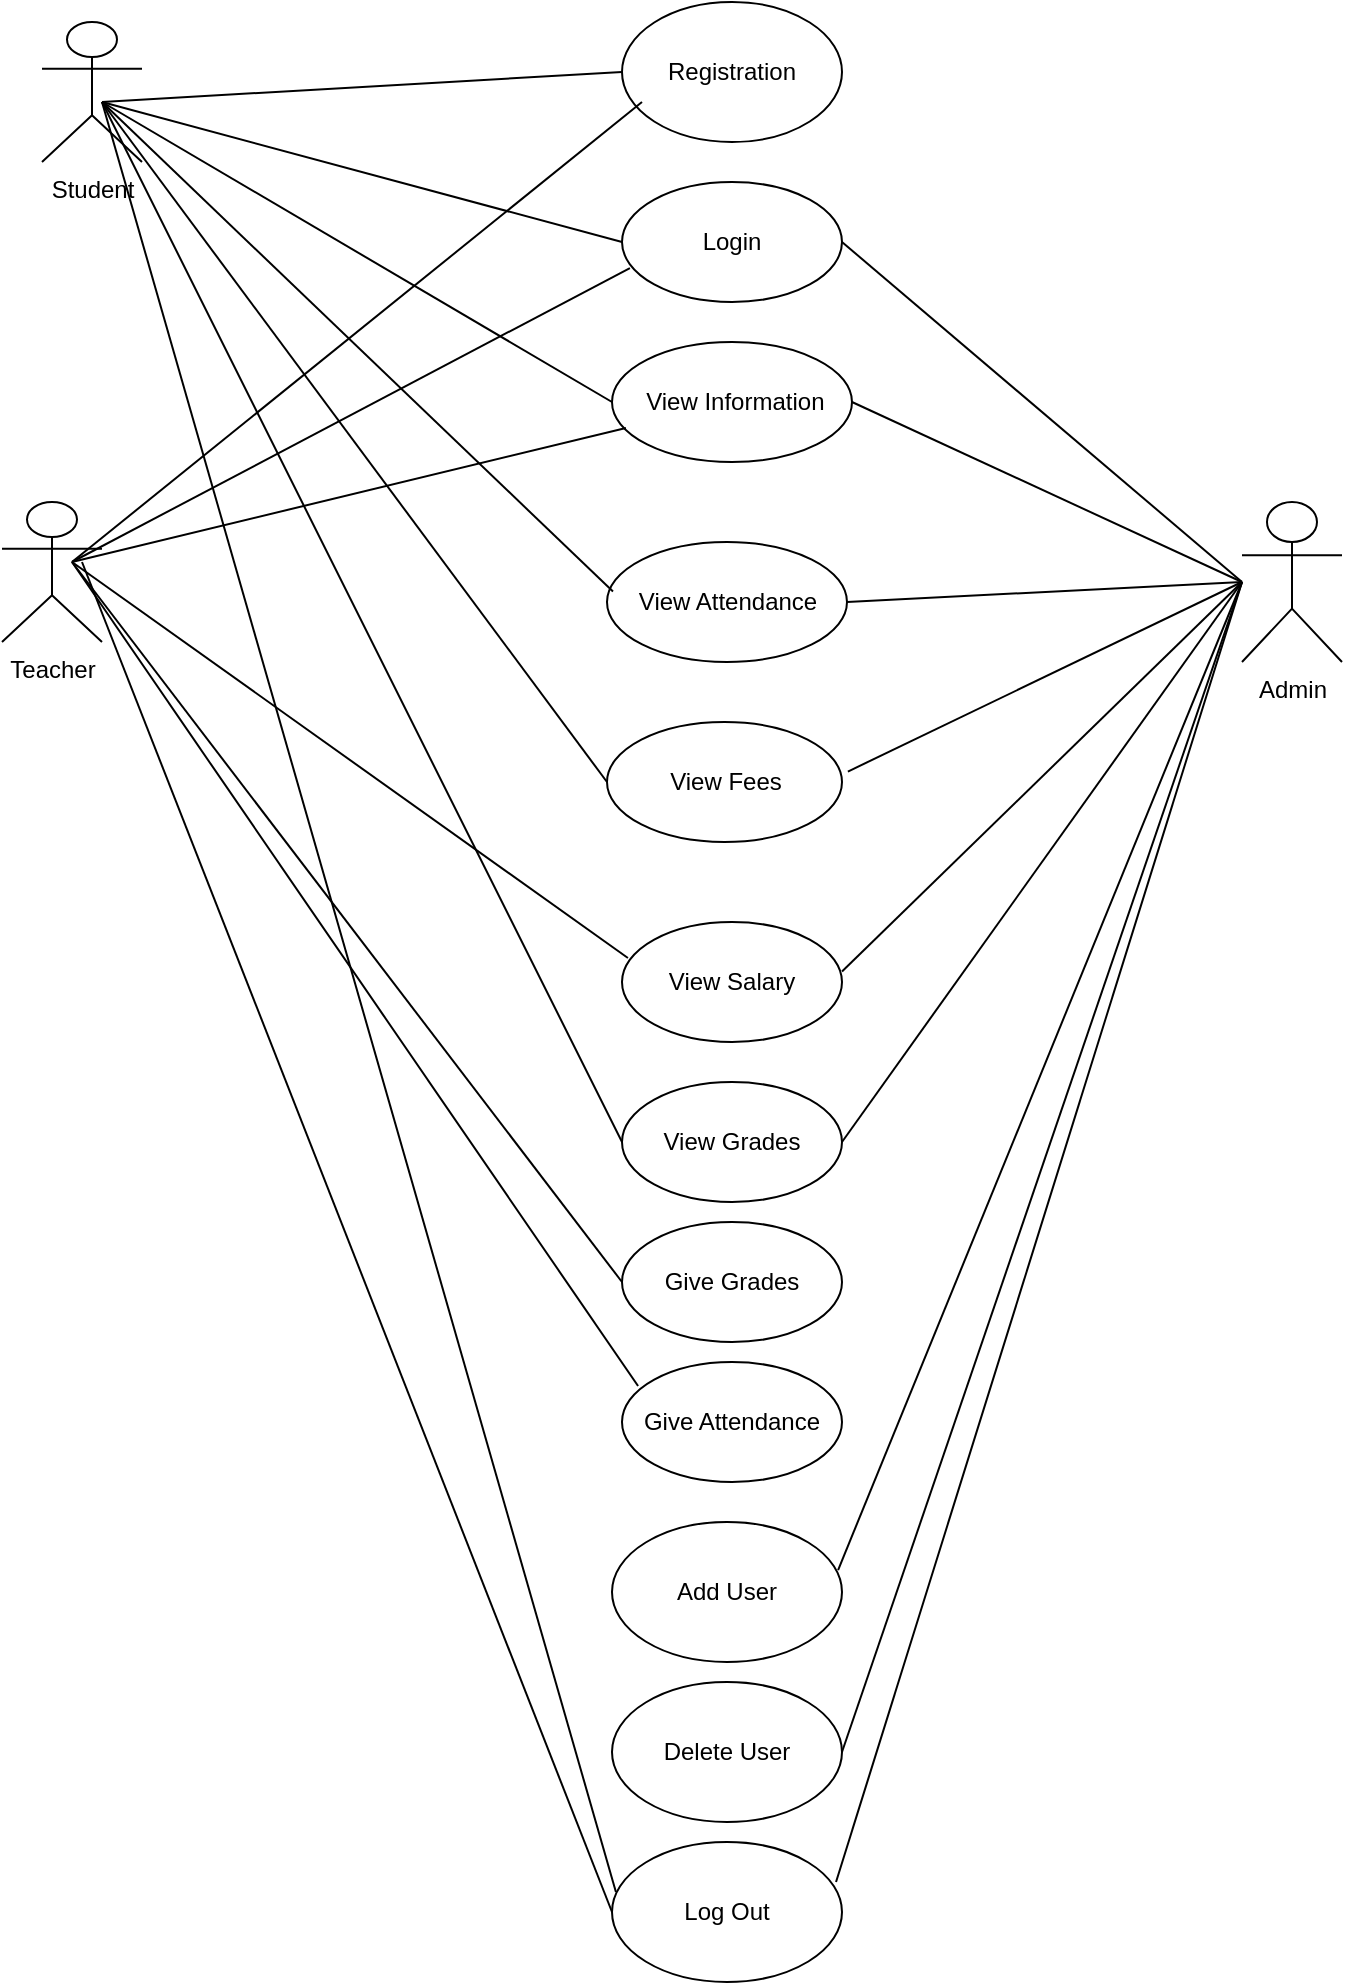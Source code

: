 <mxfile version="20.2.3" type="device"><diagram id="zi8m5xvk6dGgyWI9QpWV" name="Page-1"><mxGraphModel dx="1217" dy="456" grid="1" gridSize="10" guides="1" tooltips="1" connect="1" arrows="1" fold="1" page="1" pageScale="1" pageWidth="850" pageHeight="1100" math="0" shadow="0"><root><mxCell id="0"/><mxCell id="1" parent="0"/><mxCell id="ojE7Yxq2xJJHMNpMjpb5-1" value="Registration" style="ellipse;whiteSpace=wrap;html=1;" parent="1" vertex="1"><mxGeometry x="350" y="30" width="110" height="70" as="geometry"/></mxCell><mxCell id="ojE7Yxq2xJJHMNpMjpb5-2" value="Login" style="ellipse;whiteSpace=wrap;html=1;" parent="1" vertex="1"><mxGeometry x="350" y="120" width="110" height="60" as="geometry"/></mxCell><mxCell id="ojE7Yxq2xJJHMNpMjpb5-3" value="&amp;nbsp;View Information" style="ellipse;whiteSpace=wrap;html=1;" parent="1" vertex="1"><mxGeometry x="345" y="200" width="120" height="60" as="geometry"/></mxCell><mxCell id="ojE7Yxq2xJJHMNpMjpb5-4" value="View Attendance" style="ellipse;whiteSpace=wrap;html=1;" parent="1" vertex="1"><mxGeometry x="342.5" y="300" width="120" height="60" as="geometry"/></mxCell><mxCell id="ojE7Yxq2xJJHMNpMjpb5-5" value="View Fees" style="ellipse;whiteSpace=wrap;html=1;" parent="1" vertex="1"><mxGeometry x="342.5" y="390" width="117.5" height="60" as="geometry"/></mxCell><mxCell id="ojE7Yxq2xJJHMNpMjpb5-17" value="Admin" style="shape=umlActor;verticalLabelPosition=bottom;verticalAlign=top;html=1;" parent="1" vertex="1"><mxGeometry x="660" y="280" width="50" height="80" as="geometry"/></mxCell><mxCell id="ojE7Yxq2xJJHMNpMjpb5-20" value="Student" style="shape=umlActor;verticalLabelPosition=bottom;verticalAlign=top;html=1;" parent="1" vertex="1"><mxGeometry x="60" y="40" width="50" height="70" as="geometry"/></mxCell><mxCell id="ojE7Yxq2xJJHMNpMjpb5-29" value="View Salary" style="ellipse;whiteSpace=wrap;html=1;" parent="1" vertex="1"><mxGeometry x="350" y="490" width="110" height="60" as="geometry"/></mxCell><mxCell id="ojE7Yxq2xJJHMNpMjpb5-30" value="View Grades" style="ellipse;whiteSpace=wrap;html=1;" parent="1" vertex="1"><mxGeometry x="350" y="570" width="110" height="60" as="geometry"/></mxCell><mxCell id="ojE7Yxq2xJJHMNpMjpb5-31" value="Give Grades" style="ellipse;whiteSpace=wrap;html=1;" parent="1" vertex="1"><mxGeometry x="350" y="640" width="110" height="60" as="geometry"/></mxCell><mxCell id="ojE7Yxq2xJJHMNpMjpb5-32" value="Give Attendance" style="ellipse;whiteSpace=wrap;html=1;" parent="1" vertex="1"><mxGeometry x="350" y="710" width="110" height="60" as="geometry"/></mxCell><mxCell id="ojE7Yxq2xJJHMNpMjpb5-33" value="Add User" style="ellipse;whiteSpace=wrap;html=1;" parent="1" vertex="1"><mxGeometry x="345" y="790" width="115" height="70" as="geometry"/></mxCell><mxCell id="ojE7Yxq2xJJHMNpMjpb5-34" value="Delete User" style="ellipse;whiteSpace=wrap;html=1;" parent="1" vertex="1"><mxGeometry x="345" y="870" width="115" height="70" as="geometry"/></mxCell><mxCell id="ZFMstX5FXcbD6CZfrHqC-13" value="" style="endArrow=none;html=1;rounded=0;entryX=0;entryY=0.5;entryDx=0;entryDy=0;" parent="1" target="ojE7Yxq2xJJHMNpMjpb5-1" edge="1"><mxGeometry width="50" height="50" relative="1" as="geometry"><mxPoint x="90" y="80" as="sourcePoint"/><mxPoint x="150" y="50" as="targetPoint"/></mxGeometry></mxCell><mxCell id="ZFMstX5FXcbD6CZfrHqC-14" value="" style="endArrow=none;html=1;rounded=0;entryX=0;entryY=0.5;entryDx=0;entryDy=0;" parent="1" target="ojE7Yxq2xJJHMNpMjpb5-2" edge="1"><mxGeometry width="50" height="50" relative="1" as="geometry"><mxPoint x="90" y="80" as="sourcePoint"/><mxPoint x="210" y="90" as="targetPoint"/></mxGeometry></mxCell><mxCell id="ZFMstX5FXcbD6CZfrHqC-15" value="" style="endArrow=none;html=1;rounded=0;entryX=0;entryY=0.5;entryDx=0;entryDy=0;" parent="1" target="ojE7Yxq2xJJHMNpMjpb5-3" edge="1"><mxGeometry width="50" height="50" relative="1" as="geometry"><mxPoint x="90" y="80" as="sourcePoint"/><mxPoint x="340" y="250" as="targetPoint"/></mxGeometry></mxCell><mxCell id="ZFMstX5FXcbD6CZfrHqC-19" value="" style="endArrow=none;html=1;rounded=0;entryX=0.025;entryY=0.413;entryDx=0;entryDy=0;entryPerimeter=0;" parent="1" target="ojE7Yxq2xJJHMNpMjpb5-4" edge="1"><mxGeometry width="50" height="50" relative="1" as="geometry"><mxPoint x="90" y="80" as="sourcePoint"/><mxPoint x="340" y="340" as="targetPoint"/></mxGeometry></mxCell><mxCell id="ZFMstX5FXcbD6CZfrHqC-20" value="" style="endArrow=none;html=1;rounded=0;entryX=0;entryY=0.5;entryDx=0;entryDy=0;" parent="1" target="ojE7Yxq2xJJHMNpMjpb5-5" edge="1"><mxGeometry width="50" height="50" relative="1" as="geometry"><mxPoint x="90" y="80" as="sourcePoint"/><mxPoint x="340" y="440" as="targetPoint"/></mxGeometry></mxCell><mxCell id="ZFMstX5FXcbD6CZfrHqC-22" value="" style="endArrow=none;html=1;rounded=0;entryX=0;entryY=0.5;entryDx=0;entryDy=0;" parent="1" target="ojE7Yxq2xJJHMNpMjpb5-30" edge="1"><mxGeometry width="50" height="50" relative="1" as="geometry"><mxPoint x="90" y="80" as="sourcePoint"/><mxPoint x="210" y="300" as="targetPoint"/></mxGeometry></mxCell><mxCell id="ZFMstX5FXcbD6CZfrHqC-27" value="" style="endArrow=none;html=1;rounded=0;exitX=0.5;exitY=0.5;exitDx=0;exitDy=0;exitPerimeter=0;entryX=0;entryY=0.5;entryDx=0;entryDy=0;" parent="1" target="ojE7Yxq2xJJHMNpMjpb5-31" edge="1"><mxGeometry width="50" height="50" relative="1" as="geometry"><mxPoint x="75" y="310.0" as="sourcePoint"/><mxPoint x="350" y="690" as="targetPoint"/></mxGeometry></mxCell><mxCell id="ZFMstX5FXcbD6CZfrHqC-28" value="" style="endArrow=none;html=1;rounded=0;entryX=0.073;entryY=0.2;entryDx=0;entryDy=0;entryPerimeter=0;" parent="1" target="ojE7Yxq2xJJHMNpMjpb5-32" edge="1"><mxGeometry width="50" height="50" relative="1" as="geometry"><mxPoint x="75" y="310" as="sourcePoint"/><mxPoint x="160" y="440" as="targetPoint"/></mxGeometry></mxCell><mxCell id="ZFMstX5FXcbD6CZfrHqC-29" value="" style="endArrow=none;html=1;rounded=0;exitX=1;exitY=0.5;exitDx=0;exitDy=0;" parent="1" source="ojE7Yxq2xJJHMNpMjpb5-2" edge="1"><mxGeometry width="50" height="50" relative="1" as="geometry"><mxPoint x="580" y="330" as="sourcePoint"/><mxPoint x="660" y="320" as="targetPoint"/></mxGeometry></mxCell><mxCell id="ZFMstX5FXcbD6CZfrHqC-30" value="" style="endArrow=none;html=1;rounded=0;exitX=1;exitY=0.5;exitDx=0;exitDy=0;" parent="1" source="ojE7Yxq2xJJHMNpMjpb5-3" edge="1"><mxGeometry width="50" height="50" relative="1" as="geometry"><mxPoint x="510" y="310" as="sourcePoint"/><mxPoint x="660" y="320" as="targetPoint"/></mxGeometry></mxCell><mxCell id="ZFMstX5FXcbD6CZfrHqC-32" value="" style="endArrow=none;html=1;rounded=0;exitX=1;exitY=0.5;exitDx=0;exitDy=0;" parent="1" source="ojE7Yxq2xJJHMNpMjpb5-4" edge="1"><mxGeometry width="50" height="50" relative="1" as="geometry"><mxPoint x="510" y="360" as="sourcePoint"/><mxPoint x="660" y="320" as="targetPoint"/></mxGeometry></mxCell><mxCell id="ZFMstX5FXcbD6CZfrHqC-33" value="" style="endArrow=none;html=1;rounded=0;exitX=1.025;exitY=0.413;exitDx=0;exitDy=0;exitPerimeter=0;" parent="1" source="ojE7Yxq2xJJHMNpMjpb5-5" edge="1"><mxGeometry width="50" height="50" relative="1" as="geometry"><mxPoint x="540" y="410" as="sourcePoint"/><mxPoint x="660" y="320" as="targetPoint"/></mxGeometry></mxCell><mxCell id="ZFMstX5FXcbD6CZfrHqC-34" value="" style="endArrow=none;html=1;rounded=0;exitX=0.5;exitY=0.5;exitDx=0;exitDy=0;exitPerimeter=0;" parent="1" edge="1"><mxGeometry width="50" height="50" relative="1" as="geometry"><mxPoint x="75" y="310.0" as="sourcePoint"/><mxPoint x="360" y="80" as="targetPoint"/></mxGeometry></mxCell><mxCell id="ZFMstX5FXcbD6CZfrHqC-35" value="" style="endArrow=none;html=1;rounded=0;exitX=1;exitY=0.413;exitDx=0;exitDy=0;exitPerimeter=0;" parent="1" source="ojE7Yxq2xJJHMNpMjpb5-29" edge="1"><mxGeometry width="50" height="50" relative="1" as="geometry"><mxPoint x="550" y="480" as="sourcePoint"/><mxPoint x="660" y="320" as="targetPoint"/></mxGeometry></mxCell><mxCell id="ZFMstX5FXcbD6CZfrHqC-36" value="" style="endArrow=none;html=1;rounded=0;exitX=1;exitY=0.5;exitDx=0;exitDy=0;" parent="1" source="ojE7Yxq2xJJHMNpMjpb5-30" edge="1"><mxGeometry width="50" height="50" relative="1" as="geometry"><mxPoint x="580" y="540" as="sourcePoint"/><mxPoint x="660" y="320" as="targetPoint"/></mxGeometry></mxCell><mxCell id="ZFMstX5FXcbD6CZfrHqC-37" value="" style="endArrow=none;html=1;rounded=0;exitX=0.983;exitY=0.343;exitDx=0;exitDy=0;exitPerimeter=0;" parent="1" source="ojE7Yxq2xJJHMNpMjpb5-33" edge="1"><mxGeometry width="50" height="50" relative="1" as="geometry"><mxPoint x="590" y="500" as="sourcePoint"/><mxPoint x="660" y="320" as="targetPoint"/></mxGeometry></mxCell><mxCell id="ZFMstX5FXcbD6CZfrHqC-38" value="" style="endArrow=none;html=1;rounded=0;exitX=1;exitY=0.5;exitDx=0;exitDy=0;" parent="1" source="ojE7Yxq2xJJHMNpMjpb5-34" edge="1"><mxGeometry width="50" height="50" relative="1" as="geometry"><mxPoint x="560" y="690" as="sourcePoint"/><mxPoint x="660" y="320" as="targetPoint"/></mxGeometry></mxCell><mxCell id="ZFMstX5FXcbD6CZfrHqC-39" value="" style="endArrow=none;html=1;rounded=0;entryX=0.036;entryY=0.717;entryDx=0;entryDy=0;entryPerimeter=0;exitX=0.5;exitY=0.5;exitDx=0;exitDy=0;exitPerimeter=0;" parent="1" target="ojE7Yxq2xJJHMNpMjpb5-2" edge="1"><mxGeometry width="50" height="50" relative="1" as="geometry"><mxPoint x="75" y="310.0" as="sourcePoint"/><mxPoint x="180" y="270" as="targetPoint"/></mxGeometry></mxCell><mxCell id="ZFMstX5FXcbD6CZfrHqC-40" value="" style="endArrow=none;html=1;rounded=0;entryX=0.058;entryY=0.717;entryDx=0;entryDy=0;entryPerimeter=0;exitX=0.5;exitY=0.5;exitDx=0;exitDy=0;exitPerimeter=0;" parent="1" target="ojE7Yxq2xJJHMNpMjpb5-3" edge="1"><mxGeometry width="50" height="50" relative="1" as="geometry"><mxPoint x="75" y="310.0" as="sourcePoint"/><mxPoint x="190" y="290" as="targetPoint"/></mxGeometry></mxCell><mxCell id="ZFMstX5FXcbD6CZfrHqC-41" value="" style="endArrow=none;html=1;rounded=0;exitX=0.5;exitY=0.5;exitDx=0;exitDy=0;exitPerimeter=0;entryX=0.027;entryY=0.3;entryDx=0;entryDy=0;entryPerimeter=0;" parent="1" target="ojE7Yxq2xJJHMNpMjpb5-29" edge="1"><mxGeometry width="50" height="50" relative="1" as="geometry"><mxPoint x="75" y="310.0" as="sourcePoint"/><mxPoint x="230" y="370" as="targetPoint"/></mxGeometry></mxCell><mxCell id="ZFMstX5FXcbD6CZfrHqC-42" value="Log Out" style="ellipse;whiteSpace=wrap;html=1;" parent="1" vertex="1"><mxGeometry x="345" y="950" width="115" height="70" as="geometry"/></mxCell><mxCell id="ZFMstX5FXcbD6CZfrHqC-43" value="" style="endArrow=none;html=1;rounded=0;entryX=0.017;entryY=0.357;entryDx=0;entryDy=0;entryPerimeter=0;" parent="1" target="ZFMstX5FXcbD6CZfrHqC-42" edge="1"><mxGeometry width="50" height="50" relative="1" as="geometry"><mxPoint x="90" y="80" as="sourcePoint"/><mxPoint x="180" y="180" as="targetPoint"/></mxGeometry></mxCell><mxCell id="ZFMstX5FXcbD6CZfrHqC-44" value="" style="endArrow=none;html=1;rounded=0;entryX=0;entryY=0.5;entryDx=0;entryDy=0;" parent="1" target="ZFMstX5FXcbD6CZfrHqC-42" edge="1"><mxGeometry width="50" height="50" relative="1" as="geometry"><mxPoint x="80" y="310" as="sourcePoint"/><mxPoint x="180" y="430" as="targetPoint"/></mxGeometry></mxCell><mxCell id="ZFMstX5FXcbD6CZfrHqC-45" value="" style="endArrow=none;html=1;rounded=0;exitX=0.974;exitY=0.286;exitDx=0;exitDy=0;exitPerimeter=0;" parent="1" source="ZFMstX5FXcbD6CZfrHqC-42" edge="1"><mxGeometry width="50" height="50" relative="1" as="geometry"><mxPoint x="610" y="530" as="sourcePoint"/><mxPoint x="660" y="320" as="targetPoint"/></mxGeometry></mxCell><mxCell id="ZFMstX5FXcbD6CZfrHqC-46" value="Teacher" style="shape=umlActor;verticalLabelPosition=bottom;verticalAlign=top;html=1;" parent="1" vertex="1"><mxGeometry x="40" y="280" width="50" height="70" as="geometry"/></mxCell></root></mxGraphModel></diagram></mxfile>